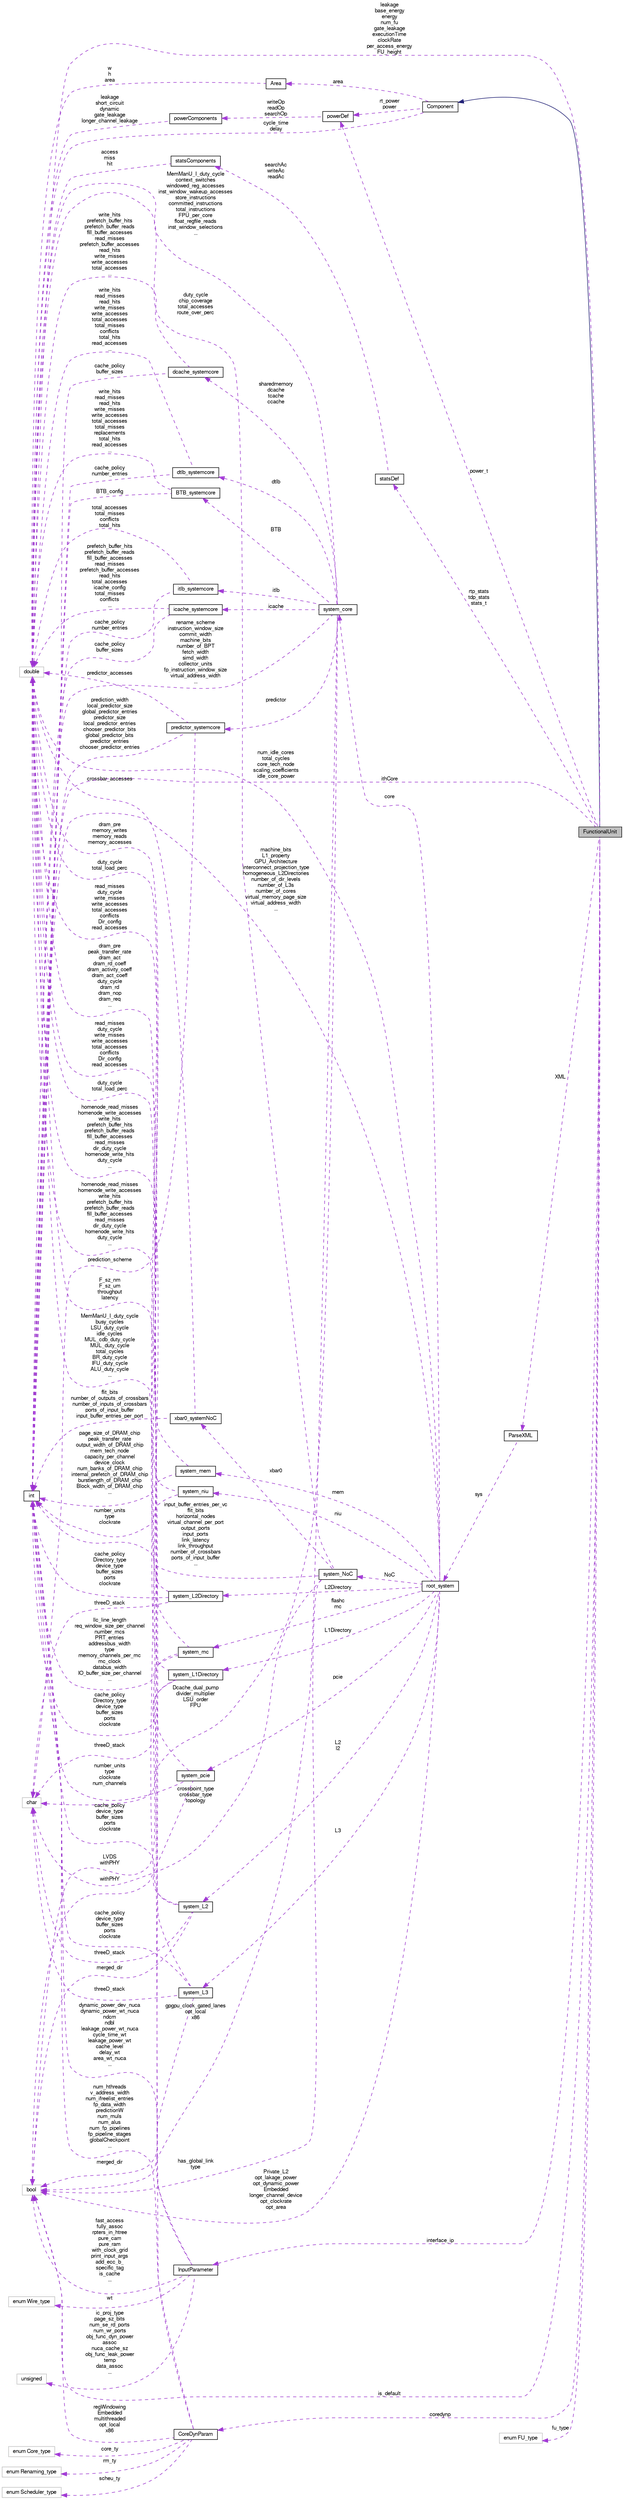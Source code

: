digraph G
{
  bgcolor="transparent";
  edge [fontname="FreeSans",fontsize="10",labelfontname="FreeSans",labelfontsize="10"];
  node [fontname="FreeSans",fontsize="10",shape=record];
  rankdir=LR;
  Node1 [label="FunctionalUnit",height=0.2,width=0.4,color="black", fillcolor="grey75", style="filled" fontcolor="black"];
  Node2 -> Node1 [dir=back,color="midnightblue",fontsize="10",style="solid",fontname="FreeSans"];
  Node2 [label="Component",height=0.2,width=0.4,color="black",URL="$classComponent.html"];
  Node3 -> Node2 [dir=back,color="darkorchid3",fontsize="10",style="dashed",label="cycle_time\ndelay",fontname="FreeSans"];
  Node3 [label="double",height=0.2,width=0.4,color="grey75"];
  Node4 -> Node2 [dir=back,color="darkorchid3",fontsize="10",style="dashed",label="rt_power\npower",fontname="FreeSans"];
  Node4 [label="powerDef",height=0.2,width=0.4,color="black",URL="$classpowerDef.html"];
  Node5 -> Node4 [dir=back,color="darkorchid3",fontsize="10",style="dashed",label="writeOp\nreadOp\nsearchOp",fontname="FreeSans"];
  Node5 [label="powerComponents",height=0.2,width=0.4,color="black",URL="$classpowerComponents.html"];
  Node3 -> Node5 [dir=back,color="darkorchid3",fontsize="10",style="dashed",label="leakage\nshort_circuit\ndynamic\ngate_leakage\nlonger_channel_leakage",fontname="FreeSans"];
  Node6 -> Node2 [dir=back,color="darkorchid3",fontsize="10",style="dashed",label="area",fontname="FreeSans"];
  Node6 [label="Area",height=0.2,width=0.4,color="black",URL="$classArea.html"];
  Node3 -> Node6 [dir=back,color="darkorchid3",fontsize="10",style="dashed",label="w\nh\narea",fontname="FreeSans"];
  Node3 -> Node1 [dir=back,color="darkorchid3",fontsize="10",style="dashed",label="leakage\nbase_energy\nenergy\nnum_fu\ngate_leakage\nexecutionTime\nclockRate\nper_access_energy\nFU_height",fontname="FreeSans"];
  Node7 -> Node1 [dir=back,color="darkorchid3",fontsize="10",style="dashed",label="coredynp",fontname="FreeSans"];
  Node7 [label="CoreDynParam",height=0.2,width=0.4,color="black",URL="$classCoreDynParam.html"];
  Node3 -> Node7 [dir=back,color="darkorchid3",fontsize="10",style="dashed",label="MemManU_I_duty_cycle\nbusy_cycles\nLSU_duty_cycle\nidle_cycles\nMUL_cdb_duty_cycle\nMUL_duty_cycle\ntotal_cycles\nBR_duty_cycle\nIFU_duty_cycle\nALU_duty_cycle\n...",fontname="FreeSans"];
  Node8 -> Node7 [dir=back,color="darkorchid3",fontsize="10",style="dashed",label="num_hthreads\nv_address_width\nnum_ifreelist_entries\nfp_data_width\npredictionW\nnum_muls\nnum_alus\nnum_fp_pipelines\nfp_pipeline_stages\nglobalCheckpoint\n...",fontname="FreeSans"];
  Node8 [label="int",height=0.2,width=0.4,color="black",URL="$classint.html"];
  Node9 -> Node7 [dir=back,color="darkorchid3",fontsize="10",style="dashed",label="rm_ty",fontname="FreeSans"];
  Node9 [label="enum Renaming_type",height=0.2,width=0.4,color="grey75"];
  Node10 -> Node7 [dir=back,color="darkorchid3",fontsize="10",style="dashed",label="regWindowing\nEmbedded\nmultithreaded\nopt_local\nx86",fontname="FreeSans"];
  Node10 [label="bool",height=0.2,width=0.4,color="grey75"];
  Node11 -> Node7 [dir=back,color="darkorchid3",fontsize="10",style="dashed",label="scheu_ty",fontname="FreeSans"];
  Node11 [label="enum Scheduler_type",height=0.2,width=0.4,color="grey75"];
  Node12 -> Node7 [dir=back,color="darkorchid3",fontsize="10",style="dashed",label="core_ty",fontname="FreeSans"];
  Node12 [label="enum Core_type",height=0.2,width=0.4,color="grey75"];
  Node4 -> Node1 [dir=back,color="darkorchid3",fontsize="10",style="dashed",label="power_t",fontname="FreeSans"];
  Node13 -> Node1 [dir=back,color="darkorchid3",fontsize="10",style="dashed",label="rtp_stats\ntdp_stats\nstats_t",fontname="FreeSans"];
  Node13 [label="statsDef",height=0.2,width=0.4,color="black",URL="$classstatsDef.html"];
  Node14 -> Node13 [dir=back,color="darkorchid3",fontsize="10",style="dashed",label="searchAc\nwriteAc\nreadAc",fontname="FreeSans"];
  Node14 [label="statsComponents",height=0.2,width=0.4,color="black",URL="$classstatsComponents.html"];
  Node3 -> Node14 [dir=back,color="darkorchid3",fontsize="10",style="dashed",label="access\nmiss\nhit",fontname="FreeSans"];
  Node15 -> Node1 [dir=back,color="darkorchid3",fontsize="10",style="dashed",label="fu_type",fontname="FreeSans"];
  Node15 [label="enum FU_type",height=0.2,width=0.4,color="grey75"];
  Node8 -> Node1 [dir=back,color="darkorchid3",fontsize="10",style="dashed",label="ithCore",fontname="FreeSans"];
  Node10 -> Node1 [dir=back,color="darkorchid3",fontsize="10",style="dashed",label="is_default",fontname="FreeSans"];
  Node16 -> Node1 [dir=back,color="darkorchid3",fontsize="10",style="dashed",label="interface_ip",fontname="FreeSans"];
  Node16 [label="InputParameter",height=0.2,width=0.4,color="black",URL="$classInputParameter.html"];
  Node3 -> Node16 [dir=back,color="darkorchid3",fontsize="10",style="dashed",label="F_sz_nm\nF_sz_um\nthroughput\nlatency",fontname="FreeSans"];
  Node8 -> Node16 [dir=back,color="darkorchid3",fontsize="10",style="dashed",label="dynamic_power_dev_nuca\ndynamic_power_wt_nuca\nndcm\nndbl\nleakage_power_wt_nuca\ncycle_time_wt\nleakage_power_wt\ncache_level\ndelay_wt\narea_wt_nuca\n...",fontname="FreeSans"];
  Node10 -> Node16 [dir=back,color="darkorchid3",fontsize="10",style="dashed",label="fast_access\nfully_assoc\nrpters_in_htree\npure_cam\npure_ram\nwith_clock_grid\nprint_input_args\nadd_ecc_b_\nspecific_tag\nis_cache\n...",fontname="FreeSans"];
  Node17 -> Node16 [dir=back,color="darkorchid3",fontsize="10",style="dashed",label="wt",fontname="FreeSans"];
  Node17 [label="enum Wire_type",height=0.2,width=0.4,color="grey75"];
  Node18 -> Node16 [dir=back,color="darkorchid3",fontsize="10",style="dashed",label="ic_proj_type\npage_sz_bits\nnum_se_rd_ports\nnum_wr_ports\nobj_func_dyn_power\nassoc\nnuca_cache_sz\nobj_func_leak_power\ntemp\ndata_assoc\n...",fontname="FreeSans"];
  Node18 [label="unsigned",height=0.2,width=0.4,color="grey75"];
  Node19 -> Node1 [dir=back,color="darkorchid3",fontsize="10",style="dashed",label="XML",fontname="FreeSans"];
  Node19 [label="ParseXML",height=0.2,width=0.4,color="black",URL="$classParseXML.html"];
  Node20 -> Node19 [dir=back,color="darkorchid3",fontsize="10",style="dashed",label="sys",fontname="FreeSans"];
  Node20 [label="root_system",height=0.2,width=0.4,color="black",URL="$structroot__system.html"];
  Node21 -> Node20 [dir=back,color="darkorchid3",fontsize="10",style="dashed",label="L2\nl2",fontname="FreeSans"];
  Node21 [label="system_L2",height=0.2,width=0.4,color="black",URL="$structsystem__L2.html"];
  Node3 -> Node21 [dir=back,color="darkorchid3",fontsize="10",style="dashed",label="homenode_read_misses\nhomenode_write_accesses\nwrite_hits\nprefetch_buffer_hits\nprefetch_buffer_reads\nfill_buffer_accesses\nread_misses\ndir_duty_cycle\nhomenode_write_hits\nduty_cycle\n...",fontname="FreeSans"];
  Node22 -> Node21 [dir=back,color="darkorchid3",fontsize="10",style="dashed",label="threeD_stack",fontname="FreeSans"];
  Node22 [label="char",height=0.2,width=0.4,color="grey75"];
  Node8 -> Node21 [dir=back,color="darkorchid3",fontsize="10",style="dashed",label="cache_policy\ndevice_type\nbuffer_sizes\nports\nclockrate",fontname="FreeSans"];
  Node10 -> Node21 [dir=back,color="darkorchid3",fontsize="10",style="dashed",label="merged_dir",fontname="FreeSans"];
  Node23 -> Node20 [dir=back,color="darkorchid3",fontsize="10",style="dashed",label="L3",fontname="FreeSans"];
  Node23 [label="system_L3",height=0.2,width=0.4,color="black",URL="$structsystem__L3.html"];
  Node3 -> Node23 [dir=back,color="darkorchid3",fontsize="10",style="dashed",label="homenode_read_misses\nhomenode_write_accesses\nwrite_hits\nprefetch_buffer_hits\nprefetch_buffer_reads\nfill_buffer_accesses\nread_misses\ndir_duty_cycle\nhomenode_write_hits\nduty_cycle\n...",fontname="FreeSans"];
  Node22 -> Node23 [dir=back,color="darkorchid3",fontsize="10",style="dashed",label="threeD_stack",fontname="FreeSans"];
  Node8 -> Node23 [dir=back,color="darkorchid3",fontsize="10",style="dashed",label="cache_policy\ndevice_type\nbuffer_sizes\nports\nclockrate",fontname="FreeSans"];
  Node10 -> Node23 [dir=back,color="darkorchid3",fontsize="10",style="dashed",label="merged_dir",fontname="FreeSans"];
  Node3 -> Node20 [dir=back,color="darkorchid3",fontsize="10",style="dashed",label="num_idle_cores\ntotal_cycles\ncore_tech_node\nscaling_coefficients\nidle_core_power",fontname="FreeSans"];
  Node24 -> Node20 [dir=back,color="darkorchid3",fontsize="10",style="dashed",label="L2Directory",fontname="FreeSans"];
  Node24 [label="system_L2Directory",height=0.2,width=0.4,color="black",URL="$structsystem__L2Directory.html"];
  Node3 -> Node24 [dir=back,color="darkorchid3",fontsize="10",style="dashed",label="read_misses\nduty_cycle\nwrite_misses\nwrite_accesses\ntotal_accesses\nconflicts\nDir_config\nread_accesses",fontname="FreeSans"];
  Node22 -> Node24 [dir=back,color="darkorchid3",fontsize="10",style="dashed",label="threeD_stack",fontname="FreeSans"];
  Node8 -> Node24 [dir=back,color="darkorchid3",fontsize="10",style="dashed",label="cache_policy\nDirectory_type\ndevice_type\nbuffer_sizes\nports\nclockrate",fontname="FreeSans"];
  Node25 -> Node20 [dir=back,color="darkorchid3",fontsize="10",style="dashed",label="flashc\nmc",fontname="FreeSans"];
  Node25 [label="system_mc",height=0.2,width=0.4,color="black",URL="$structsystem__mc.html"];
  Node3 -> Node25 [dir=back,color="darkorchid3",fontsize="10",style="dashed",label="dram_pre\npeak_transfer_rate\ndram_act\ndram_rd_coeff\ndram_activity_coeff\ndram_act_coeff\nduty_cycle\ndram_rd\ndram_nop\ndram_req\n...",fontname="FreeSans"];
  Node8 -> Node25 [dir=back,color="darkorchid3",fontsize="10",style="dashed",label="llc_line_length\nreq_window_size_per_channel\nnumber_mcs\nPRT_entries\naddressbus_width\ntype\nmemory_channels_per_mc\nmc_clock\ndatabus_width\nIO_buffer_size_per_channel\n...",fontname="FreeSans"];
  Node10 -> Node25 [dir=back,color="darkorchid3",fontsize="10",style="dashed",label="LVDS\nwithPHY",fontname="FreeSans"];
  Node26 -> Node20 [dir=back,color="darkorchid3",fontsize="10",style="dashed",label="mem",fontname="FreeSans"];
  Node26 [label="system_mem",height=0.2,width=0.4,color="black",URL="$structsystem__mem.html"];
  Node3 -> Node26 [dir=back,color="darkorchid3",fontsize="10",style="dashed",label="dram_pre\nmemory_writes\nmemory_reads\nmemory_accesses",fontname="FreeSans"];
  Node8 -> Node26 [dir=back,color="darkorchid3",fontsize="10",style="dashed",label="page_size_of_DRAM_chip\npeak_transfer_rate\noutput_width_of_DRAM_chip\nmem_tech_node\ncapacity_per_channel\ndevice_clock\nnum_banks_of_DRAM_chip\ninternal_prefetch_of_DRAM_chip\nburstlength_of_DRAM_chip\nBlock_width_of_DRAM_chip\n...",fontname="FreeSans"];
  Node27 -> Node20 [dir=back,color="darkorchid3",fontsize="10",style="dashed",label="L1Directory",fontname="FreeSans"];
  Node27 [label="system_L1Directory",height=0.2,width=0.4,color="black",URL="$structsystem__L1Directory.html"];
  Node3 -> Node27 [dir=back,color="darkorchid3",fontsize="10",style="dashed",label="read_misses\nduty_cycle\nwrite_misses\nwrite_accesses\ntotal_accesses\nconflicts\nDir_config\nread_accesses",fontname="FreeSans"];
  Node22 -> Node27 [dir=back,color="darkorchid3",fontsize="10",style="dashed",label="threeD_stack",fontname="FreeSans"];
  Node8 -> Node27 [dir=back,color="darkorchid3",fontsize="10",style="dashed",label="cache_policy\nDirectory_type\ndevice_type\nbuffer_sizes\nports\nclockrate",fontname="FreeSans"];
  Node28 -> Node20 [dir=back,color="darkorchid3",fontsize="10",style="dashed",label="niu",fontname="FreeSans"];
  Node28 [label="system_niu",height=0.2,width=0.4,color="black",URL="$structsystem__niu.html"];
  Node3 -> Node28 [dir=back,color="darkorchid3",fontsize="10",style="dashed",label="duty_cycle\ntotal_load_perc",fontname="FreeSans"];
  Node8 -> Node28 [dir=back,color="darkorchid3",fontsize="10",style="dashed",label="number_units\ntype\nclockrate",fontname="FreeSans"];
  Node29 -> Node20 [dir=back,color="darkorchid3",fontsize="10",style="dashed",label="core",fontname="FreeSans"];
  Node29 [label="system_core",height=0.2,width=0.4,color="black",URL="$structsystem__core.html"];
  Node30 -> Node29 [dir=back,color="darkorchid3",fontsize="10",style="dashed",label="predictor",fontname="FreeSans"];
  Node30 [label="predictor_systemcore",height=0.2,width=0.4,color="black",URL="$structpredictor__systemcore.html"];
  Node3 -> Node30 [dir=back,color="darkorchid3",fontsize="10",style="dashed",label="predictor_accesses",fontname="FreeSans"];
  Node22 -> Node30 [dir=back,color="darkorchid3",fontsize="10",style="dashed",label="prediction_scheme",fontname="FreeSans"];
  Node8 -> Node30 [dir=back,color="darkorchid3",fontsize="10",style="dashed",label="prediction_width\nlocal_predictor_size\nglobal_predictor_entries\npredictor_size\nlocal_predictor_entries\nchooser_predictor_bits\nglobal_predictor_bits\npredictor_entries\nchooser_predictor_entries",fontname="FreeSans"];
  Node31 -> Node29 [dir=back,color="darkorchid3",fontsize="10",style="dashed",label="BTB",fontname="FreeSans"];
  Node31 [label="BTB_systemcore",height=0.2,width=0.4,color="black",URL="$structBTB__systemcore.html"];
  Node3 -> Node31 [dir=back,color="darkorchid3",fontsize="10",style="dashed",label="write_hits\nread_misses\nread_hits\nwrite_misses\nwrite_accesses\ntotal_accesses\ntotal_misses\nreplacements\ntotal_hits\nread_accesses\n...",fontname="FreeSans"];
  Node8 -> Node31 [dir=back,color="darkorchid3",fontsize="10",style="dashed",label="BTB_config",fontname="FreeSans"];
  Node3 -> Node29 [dir=back,color="darkorchid3",fontsize="10",style="dashed",label="MemManU_I_duty_cycle\ncontext_switches\nwindowed_reg_accesses\ninst_window_wakeup_accesses\nstore_instructions\ncommitted_instructions\ntotal_instructions\nFPU_per_core\nfloat_regfile_reads\ninst_window_selections\n...",fontname="FreeSans"];
  Node32 -> Node29 [dir=back,color="darkorchid3",fontsize="10",style="dashed",label="itlb",fontname="FreeSans"];
  Node32 [label="itlb_systemcore",height=0.2,width=0.4,color="black",URL="$structitlb__systemcore.html"];
  Node3 -> Node32 [dir=back,color="darkorchid3",fontsize="10",style="dashed",label="total_accesses\ntotal_misses\nconflicts\ntotal_hits",fontname="FreeSans"];
  Node8 -> Node32 [dir=back,color="darkorchid3",fontsize="10",style="dashed",label="cache_policy\nnumber_entries",fontname="FreeSans"];
  Node33 -> Node29 [dir=back,color="darkorchid3",fontsize="10",style="dashed",label="icache",fontname="FreeSans"];
  Node33 [label="icache_systemcore",height=0.2,width=0.4,color="black",URL="$structicache__systemcore.html"];
  Node3 -> Node33 [dir=back,color="darkorchid3",fontsize="10",style="dashed",label="prefetch_buffer_hits\nprefetch_buffer_reads\nfill_buffer_accesses\nread_misses\nprefetch_buffer_accesses\nread_hits\ntotal_accesses\nicache_config\ntotal_misses\nconflicts\n...",fontname="FreeSans"];
  Node8 -> Node33 [dir=back,color="darkorchid3",fontsize="10",style="dashed",label="cache_policy\nbuffer_sizes",fontname="FreeSans"];
  Node22 -> Node29 [dir=back,color="darkorchid3",fontsize="10",style="dashed",label="Dcache_dual_pump\ndivider_multiplier\nLSU_order\nFPU",fontname="FreeSans"];
  Node8 -> Node29 [dir=back,color="darkorchid3",fontsize="10",style="dashed",label="rename_scheme\ninstruction_window_size\ncommit_width\nmachine_bits\nnumber_of_BPT\nfetch_width\nsimd_width\ncollector_units\nfp_instruction_window_size\nvirtual_address_width\n...",fontname="FreeSans"];
  Node34 -> Node29 [dir=back,color="darkorchid3",fontsize="10",style="dashed",label="sharedmemory\ndcache\ntcache\nccache",fontname="FreeSans"];
  Node34 [label="dcache_systemcore",height=0.2,width=0.4,color="black",URL="$structdcache__systemcore.html"];
  Node3 -> Node34 [dir=back,color="darkorchid3",fontsize="10",style="dashed",label="write_hits\nprefetch_buffer_hits\nprefetch_buffer_reads\nfill_buffer_accesses\nread_misses\nprefetch_buffer_accesses\nread_hits\nwrite_misses\nwrite_accesses\ntotal_accesses\n...",fontname="FreeSans"];
  Node8 -> Node34 [dir=back,color="darkorchid3",fontsize="10",style="dashed",label="cache_policy\nbuffer_sizes",fontname="FreeSans"];
  Node10 -> Node29 [dir=back,color="darkorchid3",fontsize="10",style="dashed",label="gpgpu_clock_gated_lanes\nopt_local\nx86",fontname="FreeSans"];
  Node35 -> Node29 [dir=back,color="darkorchid3",fontsize="10",style="dashed",label="dtlb",fontname="FreeSans"];
  Node35 [label="dtlb_systemcore",height=0.2,width=0.4,color="black",URL="$structdtlb__systemcore.html"];
  Node3 -> Node35 [dir=back,color="darkorchid3",fontsize="10",style="dashed",label="write_hits\nread_misses\nread_hits\nwrite_misses\nwrite_accesses\ntotal_accesses\ntotal_misses\nconflicts\ntotal_hits\nread_accesses\n...",fontname="FreeSans"];
  Node8 -> Node35 [dir=back,color="darkorchid3",fontsize="10",style="dashed",label="cache_policy\nnumber_entries",fontname="FreeSans"];
  Node8 -> Node20 [dir=back,color="darkorchid3",fontsize="10",style="dashed",label="machine_bits\nL1_property\nGPU_Architecture\ninterconnect_projection_type\nhomogeneous_L2Directories\nnumber_of_dir_levels\nnumber_of_L3s\nnumber_of_cores\nvirtual_memory_page_size\nvirtual_address_width\n...",fontname="FreeSans"];
  Node10 -> Node20 [dir=back,color="darkorchid3",fontsize="10",style="dashed",label="Private_L2\nopt_lakage_power\nopt_dynamic_power\nEmbedded\nlonger_channel_device\nopt_clockrate\nopt_area",fontname="FreeSans"];
  Node36 -> Node20 [dir=back,color="darkorchid3",fontsize="10",style="dashed",label="NoC",fontname="FreeSans"];
  Node36 [label="system_NoC",height=0.2,width=0.4,color="black",URL="$structsystem__NoC.html"];
  Node3 -> Node36 [dir=back,color="darkorchid3",fontsize="10",style="dashed",label="duty_cycle\nchip_coverage\ntotal_accesses\nroute_over_perc",fontname="FreeSans"];
  Node22 -> Node36 [dir=back,color="darkorchid3",fontsize="10",style="dashed",label="crosspoint_type\ncrossbar_type\ntopology",fontname="FreeSans"];
  Node8 -> Node36 [dir=back,color="darkorchid3",fontsize="10",style="dashed",label="input_buffer_entries_per_vc\nflit_bits\nhorizontal_nodes\nvirtual_channel_per_port\noutput_ports\ninput_ports\nlink_latency\nlink_throughput\nnumber_of_crossbars\nports_of_input_buffer\n...",fontname="FreeSans"];
  Node10 -> Node36 [dir=back,color="darkorchid3",fontsize="10",style="dashed",label="has_global_link\ntype",fontname="FreeSans"];
  Node37 -> Node36 [dir=back,color="darkorchid3",fontsize="10",style="dashed",label="xbar0",fontname="FreeSans"];
  Node37 [label="xbar0_systemNoC",height=0.2,width=0.4,color="black",URL="$structxbar0__systemNoC.html"];
  Node3 -> Node37 [dir=back,color="darkorchid3",fontsize="10",style="dashed",label="crossbar_accesses",fontname="FreeSans"];
  Node8 -> Node37 [dir=back,color="darkorchid3",fontsize="10",style="dashed",label="flit_bits\nnumber_of_outputs_of_crossbars\nnumber_of_inputs_of_crossbars\nports_of_input_buffer\ninput_buffer_entries_per_port",fontname="FreeSans"];
  Node38 -> Node20 [dir=back,color="darkorchid3",fontsize="10",style="dashed",label="pcie",fontname="FreeSans"];
  Node38 [label="system_pcie",height=0.2,width=0.4,color="black",URL="$structsystem__pcie.html"];
  Node3 -> Node38 [dir=back,color="darkorchid3",fontsize="10",style="dashed",label="duty_cycle\ntotal_load_perc",fontname="FreeSans"];
  Node8 -> Node38 [dir=back,color="darkorchid3",fontsize="10",style="dashed",label="number_units\ntype\nclockrate\nnum_channels",fontname="FreeSans"];
  Node10 -> Node38 [dir=back,color="darkorchid3",fontsize="10",style="dashed",label="withPHY",fontname="FreeSans"];
}
